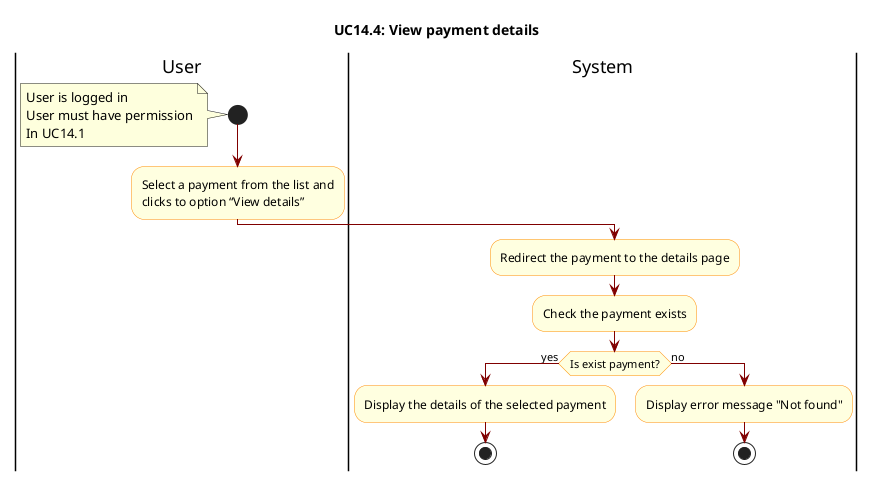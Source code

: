@startuml

skinparam ActivityBackgroundColor LightYellow
skinparam ActivityBorderColor DarkOrange
skinparam ArrowColor Maroon

title UC14.4: View payment details

|User|
start
note left
    User is logged in  
    User must have permission
    In UC14.1
end note

|User|
:Select a payment from the list and 
clicks to option “View details”;

|System|
:Redirect the payment to the details page;
:Check the payment exists;

if(Is exist payment?) then(yes)    
    :Display the details of the selected payment;
    stop
else(no)
    :Display error message "Not found";
    stop
endif


@enduml
